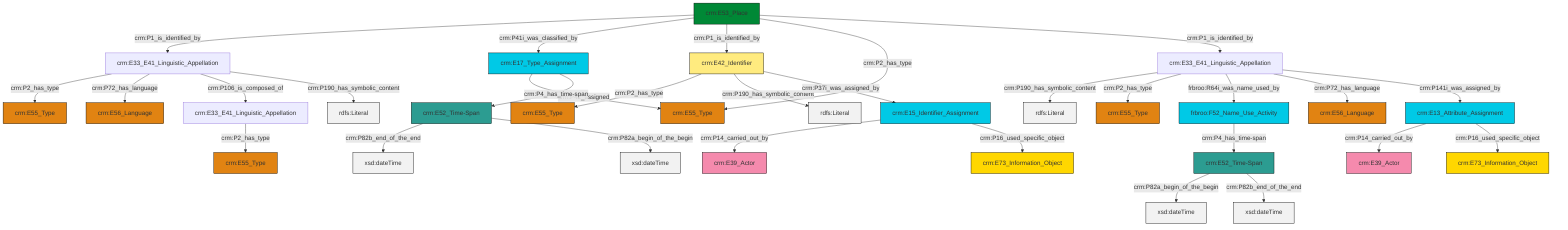 graph TD
classDef Literal fill:#f2f2f2,stroke:#000000;
classDef CRM_Entity fill:#FFFFFF,stroke:#000000;
classDef Temporal_Entity fill:#00C9E6, stroke:#000000;
classDef Type fill:#E18312, stroke:#000000;
classDef Time-Span fill:#2C9C91, stroke:#000000;
classDef Appellation fill:#FFEB7F, stroke:#000000;
classDef Place fill:#008836, stroke:#000000;
classDef Persistent_Item fill:#B266B2, stroke:#000000;
classDef Conceptual_Object fill:#FFD700, stroke:#000000;
classDef Physical_Thing fill:#D2B48C, stroke:#000000;
classDef Actor fill:#f58aad, stroke:#000000;
classDef PC_Classes fill:#4ce600, stroke:#000000;
classDef Multi fill:#cccccc,stroke:#000000;

0["crm:E33_E41_Linguistic_Appellation"]:::Default -->|crm:P2_has_type| 1["crm:E55_Type"]:::Type
2["crm:E53_Place"]:::Place -->|crm:P1_is_identified_by| 0["crm:E33_E41_Linguistic_Appellation"]:::Default
11["crm:E15_Identifier_Assignment"]:::Temporal_Entity -->|crm:P14_carried_out_by| 12["crm:E39_Actor"]:::Actor
9["crm:E33_E41_Linguistic_Appellation"]:::Default -->|crm:P2_has_type| 19["crm:E55_Type"]:::Type
22["crm:E52_Time-Span"]:::Time-Span -->|crm:P82a_begin_of_the_begin| 23[xsd:dateTime]:::Literal
17["crm:E33_E41_Linguistic_Appellation"]:::Default -->|crm:P190_has_symbolic_content| 24[rdfs:Literal]:::Literal
13["crm:E52_Time-Span"]:::Time-Span -->|crm:P82b_end_of_the_end| 25[xsd:dateTime]:::Literal
22["crm:E52_Time-Span"]:::Time-Span -->|crm:P82b_end_of_the_end| 26[xsd:dateTime]:::Literal
17["crm:E33_E41_Linguistic_Appellation"]:::Default -->|crm:P2_has_type| 27["crm:E55_Type"]:::Type
13["crm:E52_Time-Span"]:::Time-Span -->|crm:P82a_begin_of_the_begin| 31[xsd:dateTime]:::Literal
15["crm:E17_Type_Assignment"]:::Temporal_Entity -->|crm:P42_assigned| 32["crm:E55_Type"]:::Type
5["crm:E42_Identifier"]:::Appellation -->|crm:P2_has_type| 37["crm:E55_Type"]:::Type
2["crm:E53_Place"]:::Place -->|crm:P41i_was_classified_by| 15["crm:E17_Type_Assignment"]:::Temporal_Entity
17["crm:E33_E41_Linguistic_Appellation"]:::Default -->|frbroo:R64i_was_name_used_by| 20["frbroo:F52_Name_Use_Activity"]:::Temporal_Entity
5["crm:E42_Identifier"]:::Appellation -->|crm:P190_has_symbolic_content| 41[rdfs:Literal]:::Literal
2["crm:E53_Place"]:::Place -->|crm:P1_is_identified_by| 5["crm:E42_Identifier"]:::Appellation
2["crm:E53_Place"]:::Place -->|crm:P2_has_type| 32["crm:E55_Type"]:::Type
17["crm:E33_E41_Linguistic_Appellation"]:::Default -->|crm:P72_has_language| 7["crm:E56_Language"]:::Type
0["crm:E33_E41_Linguistic_Appellation"]:::Default -->|crm:P72_has_language| 45["crm:E56_Language"]:::Type
5["crm:E42_Identifier"]:::Appellation -->|crm:P37i_was_assigned_by| 11["crm:E15_Identifier_Assignment"]:::Temporal_Entity
35["crm:E13_Attribute_Assignment"]:::Temporal_Entity -->|crm:P14_carried_out_by| 29["crm:E39_Actor"]:::Actor
17["crm:E33_E41_Linguistic_Appellation"]:::Default -->|crm:P141i_was_assigned_by| 35["crm:E13_Attribute_Assignment"]:::Temporal_Entity
11["crm:E15_Identifier_Assignment"]:::Temporal_Entity -->|crm:P16_used_specific_object| 3["crm:E73_Information_Object"]:::Conceptual_Object
20["frbroo:F52_Name_Use_Activity"]:::Temporal_Entity -->|crm:P4_has_time-span| 22["crm:E52_Time-Span"]:::Time-Span
0["crm:E33_E41_Linguistic_Appellation"]:::Default -->|crm:P106_is_composed_of| 9["crm:E33_E41_Linguistic_Appellation"]:::Default
0["crm:E33_E41_Linguistic_Appellation"]:::Default -->|crm:P190_has_symbolic_content| 50[rdfs:Literal]:::Literal
35["crm:E13_Attribute_Assignment"]:::Temporal_Entity -->|crm:P16_used_specific_object| 48["crm:E73_Information_Object"]:::Conceptual_Object
2["crm:E53_Place"]:::Place -->|crm:P1_is_identified_by| 17["crm:E33_E41_Linguistic_Appellation"]:::Default
15["crm:E17_Type_Assignment"]:::Temporal_Entity -->|crm:P4_has_time-span| 13["crm:E52_Time-Span"]:::Time-Span